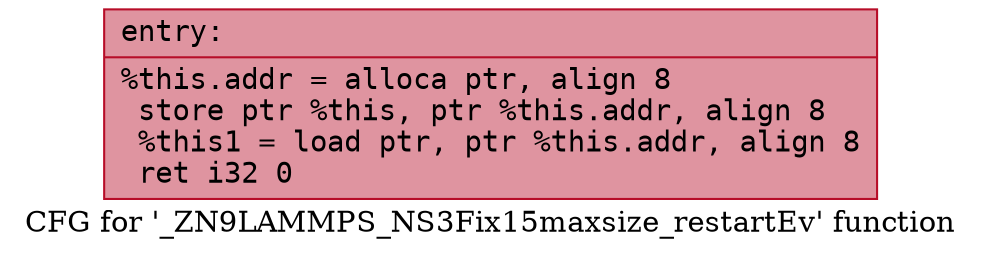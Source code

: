 digraph "CFG for '_ZN9LAMMPS_NS3Fix15maxsize_restartEv' function" {
	label="CFG for '_ZN9LAMMPS_NS3Fix15maxsize_restartEv' function";

	Node0x560f40da1030 [shape=record,color="#b70d28ff", style=filled, fillcolor="#b70d2870" fontname="Courier",label="{entry:\l|  %this.addr = alloca ptr, align 8\l  store ptr %this, ptr %this.addr, align 8\l  %this1 = load ptr, ptr %this.addr, align 8\l  ret i32 0\l}"];
}

